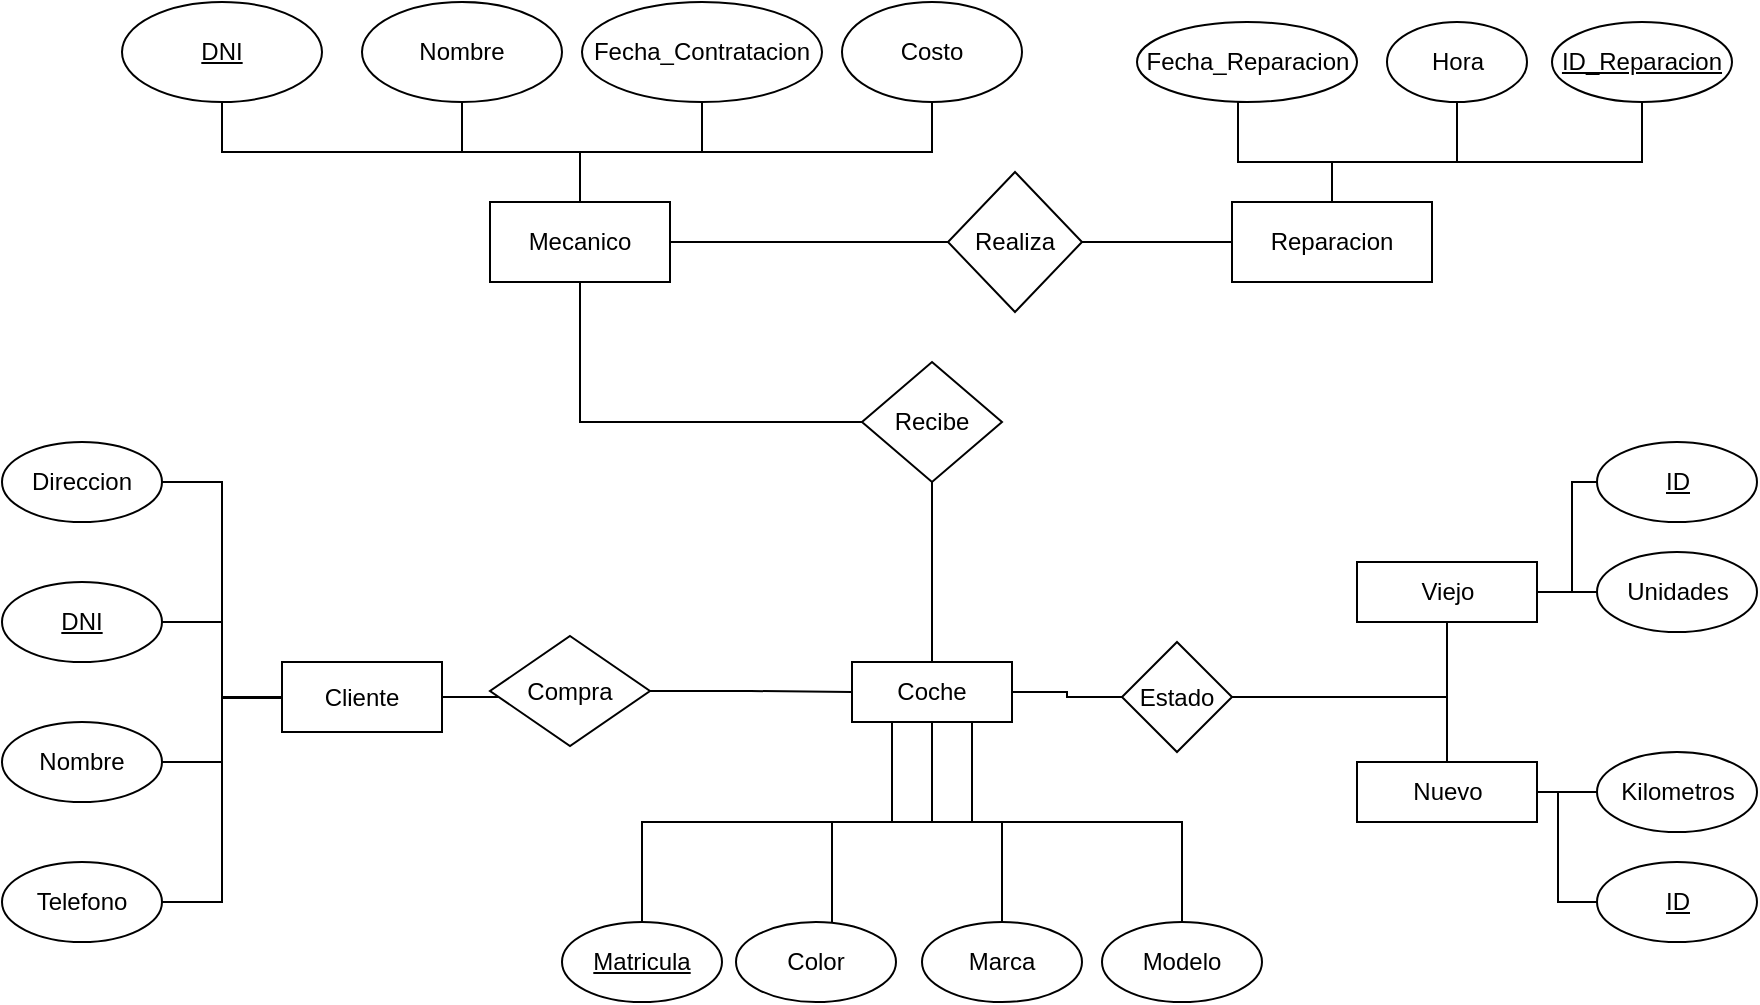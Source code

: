 <mxfile version="21.1.8" type="github">
  <diagram id="C5RBs43oDa-KdzZeNtuy" name="Page-1">
    <mxGraphModel dx="930" dy="1923" grid="1" gridSize="10" guides="1" tooltips="1" connect="1" arrows="1" fold="1" page="1" pageScale="1" pageWidth="827" pageHeight="1169" math="0" shadow="0">
      <root>
        <mxCell id="WIyWlLk6GJQsqaUBKTNV-0" />
        <mxCell id="WIyWlLk6GJQsqaUBKTNV-1" parent="WIyWlLk6GJQsqaUBKTNV-0" />
        <mxCell id="p7NQFmrpBCgKbN2gbEfo-41" style="edgeStyle=orthogonalEdgeStyle;rounded=0;orthogonalLoop=1;jettySize=auto;html=1;exitX=1;exitY=0.5;exitDx=0;exitDy=0;entryX=0.1;entryY=0.538;entryDx=0;entryDy=0;entryPerimeter=0;endArrow=none;endFill=0;" edge="1" parent="WIyWlLk6GJQsqaUBKTNV-1" source="p7NQFmrpBCgKbN2gbEfo-0" target="p7NQFmrpBCgKbN2gbEfo-5">
          <mxGeometry relative="1" as="geometry" />
        </mxCell>
        <mxCell id="p7NQFmrpBCgKbN2gbEfo-0" value="Cliente" style="rounded=0;whiteSpace=wrap;html=1;" vertex="1" parent="WIyWlLk6GJQsqaUBKTNV-1">
          <mxGeometry x="175" y="220" width="80" height="35" as="geometry" />
        </mxCell>
        <mxCell id="p7NQFmrpBCgKbN2gbEfo-31" style="edgeStyle=orthogonalEdgeStyle;rounded=0;orthogonalLoop=1;jettySize=auto;html=1;exitX=0.25;exitY=1;exitDx=0;exitDy=0;endArrow=none;endFill=0;" edge="1" parent="WIyWlLk6GJQsqaUBKTNV-1" source="p7NQFmrpBCgKbN2gbEfo-1" target="p7NQFmrpBCgKbN2gbEfo-25">
          <mxGeometry relative="1" as="geometry" />
        </mxCell>
        <mxCell id="p7NQFmrpBCgKbN2gbEfo-32" style="edgeStyle=orthogonalEdgeStyle;rounded=0;orthogonalLoop=1;jettySize=auto;html=1;exitX=0.5;exitY=1;exitDx=0;exitDy=0;entryX=0.675;entryY=0.075;entryDx=0;entryDy=0;entryPerimeter=0;endArrow=none;endFill=0;" edge="1" parent="WIyWlLk6GJQsqaUBKTNV-1" source="p7NQFmrpBCgKbN2gbEfo-1" target="p7NQFmrpBCgKbN2gbEfo-24">
          <mxGeometry relative="1" as="geometry">
            <Array as="points">
              <mxPoint x="500" y="300" />
              <mxPoint x="450" y="300" />
              <mxPoint x="450" y="363" />
              <mxPoint x="456" y="363" />
            </Array>
          </mxGeometry>
        </mxCell>
        <mxCell id="p7NQFmrpBCgKbN2gbEfo-33" style="edgeStyle=orthogonalEdgeStyle;rounded=0;orthogonalLoop=1;jettySize=auto;html=1;exitX=0.75;exitY=1;exitDx=0;exitDy=0;endArrow=none;endFill=0;" edge="1" parent="WIyWlLk6GJQsqaUBKTNV-1" source="p7NQFmrpBCgKbN2gbEfo-1" target="p7NQFmrpBCgKbN2gbEfo-27">
          <mxGeometry relative="1" as="geometry" />
        </mxCell>
        <mxCell id="p7NQFmrpBCgKbN2gbEfo-34" style="edgeStyle=orthogonalEdgeStyle;rounded=0;orthogonalLoop=1;jettySize=auto;html=1;exitX=0.5;exitY=1;exitDx=0;exitDy=0;endArrow=none;endFill=0;" edge="1" parent="WIyWlLk6GJQsqaUBKTNV-1" source="p7NQFmrpBCgKbN2gbEfo-1" target="p7NQFmrpBCgKbN2gbEfo-26">
          <mxGeometry relative="1" as="geometry" />
        </mxCell>
        <mxCell id="p7NQFmrpBCgKbN2gbEfo-66" style="edgeStyle=orthogonalEdgeStyle;rounded=0;orthogonalLoop=1;jettySize=auto;html=1;exitX=1;exitY=0.5;exitDx=0;exitDy=0;entryX=0;entryY=0.5;entryDx=0;entryDy=0;endArrow=none;endFill=0;" edge="1" parent="WIyWlLk6GJQsqaUBKTNV-1" source="p7NQFmrpBCgKbN2gbEfo-1" target="p7NQFmrpBCgKbN2gbEfo-62">
          <mxGeometry relative="1" as="geometry" />
        </mxCell>
        <mxCell id="p7NQFmrpBCgKbN2gbEfo-1" value="Coche" style="rounded=0;whiteSpace=wrap;html=1;" vertex="1" parent="WIyWlLk6GJQsqaUBKTNV-1">
          <mxGeometry x="460" y="220" width="80" height="30" as="geometry" />
        </mxCell>
        <mxCell id="p7NQFmrpBCgKbN2gbEfo-36" style="edgeStyle=orthogonalEdgeStyle;rounded=0;orthogonalLoop=1;jettySize=auto;html=1;exitX=1;exitY=0.25;exitDx=0;exitDy=0;endArrow=none;endFill=0;" edge="1" parent="WIyWlLk6GJQsqaUBKTNV-1" source="p7NQFmrpBCgKbN2gbEfo-2" target="p7NQFmrpBCgKbN2gbEfo-20">
          <mxGeometry relative="1" as="geometry">
            <Array as="points">
              <mxPoint x="802.5" y="285" />
            </Array>
          </mxGeometry>
        </mxCell>
        <mxCell id="p7NQFmrpBCgKbN2gbEfo-69" style="edgeStyle=orthogonalEdgeStyle;rounded=0;orthogonalLoop=1;jettySize=auto;html=1;exitX=1;exitY=0.5;exitDx=0;exitDy=0;entryX=0;entryY=0.5;entryDx=0;entryDy=0;endArrow=none;endFill=0;" edge="1" parent="WIyWlLk6GJQsqaUBKTNV-1" source="p7NQFmrpBCgKbN2gbEfo-2" target="p7NQFmrpBCgKbN2gbEfo-68">
          <mxGeometry relative="1" as="geometry">
            <Array as="points">
              <mxPoint x="813" y="285" />
              <mxPoint x="813" y="340" />
            </Array>
          </mxGeometry>
        </mxCell>
        <mxCell id="p7NQFmrpBCgKbN2gbEfo-2" value="Nuevo" style="rounded=0;whiteSpace=wrap;html=1;" vertex="1" parent="WIyWlLk6GJQsqaUBKTNV-1">
          <mxGeometry x="712.5" y="270" width="90" height="30" as="geometry" />
        </mxCell>
        <mxCell id="p7NQFmrpBCgKbN2gbEfo-35" style="edgeStyle=orthogonalEdgeStyle;rounded=0;orthogonalLoop=1;jettySize=auto;html=1;exitX=1;exitY=0.5;exitDx=0;exitDy=0;endArrow=none;endFill=0;" edge="1" parent="WIyWlLk6GJQsqaUBKTNV-1" source="p7NQFmrpBCgKbN2gbEfo-3" target="p7NQFmrpBCgKbN2gbEfo-19">
          <mxGeometry relative="1" as="geometry" />
        </mxCell>
        <mxCell id="p7NQFmrpBCgKbN2gbEfo-70" style="edgeStyle=orthogonalEdgeStyle;rounded=0;orthogonalLoop=1;jettySize=auto;html=1;exitX=1;exitY=0.5;exitDx=0;exitDy=0;entryX=0;entryY=0.5;entryDx=0;entryDy=0;endArrow=none;endFill=0;" edge="1" parent="WIyWlLk6GJQsqaUBKTNV-1" source="p7NQFmrpBCgKbN2gbEfo-3" target="p7NQFmrpBCgKbN2gbEfo-67">
          <mxGeometry relative="1" as="geometry">
            <Array as="points">
              <mxPoint x="820" y="185" />
              <mxPoint x="820" y="130" />
            </Array>
          </mxGeometry>
        </mxCell>
        <mxCell id="p7NQFmrpBCgKbN2gbEfo-3" value="Viejo" style="rounded=0;whiteSpace=wrap;html=1;" vertex="1" parent="WIyWlLk6GJQsqaUBKTNV-1">
          <mxGeometry x="712.5" y="170" width="90" height="30" as="geometry" />
        </mxCell>
        <mxCell id="p7NQFmrpBCgKbN2gbEfo-57" style="edgeStyle=orthogonalEdgeStyle;rounded=0;orthogonalLoop=1;jettySize=auto;html=1;exitX=1;exitY=0.5;exitDx=0;exitDy=0;entryX=0;entryY=0.5;entryDx=0;entryDy=0;endArrow=none;endFill=0;" edge="1" parent="WIyWlLk6GJQsqaUBKTNV-1" source="p7NQFmrpBCgKbN2gbEfo-4" target="p7NQFmrpBCgKbN2gbEfo-56">
          <mxGeometry relative="1" as="geometry" />
        </mxCell>
        <mxCell id="p7NQFmrpBCgKbN2gbEfo-4" value="Mecanico" style="rounded=0;whiteSpace=wrap;html=1;" vertex="1" parent="WIyWlLk6GJQsqaUBKTNV-1">
          <mxGeometry x="279" y="-10" width="90" height="40" as="geometry" />
        </mxCell>
        <mxCell id="p7NQFmrpBCgKbN2gbEfo-42" style="edgeStyle=orthogonalEdgeStyle;rounded=0;orthogonalLoop=1;jettySize=auto;html=1;exitX=1;exitY=0.5;exitDx=0;exitDy=0;endArrow=none;endFill=0;" edge="1" parent="WIyWlLk6GJQsqaUBKTNV-1" source="p7NQFmrpBCgKbN2gbEfo-5" target="p7NQFmrpBCgKbN2gbEfo-1">
          <mxGeometry relative="1" as="geometry" />
        </mxCell>
        <mxCell id="p7NQFmrpBCgKbN2gbEfo-5" value="Compra" style="rhombus;whiteSpace=wrap;html=1;" vertex="1" parent="WIyWlLk6GJQsqaUBKTNV-1">
          <mxGeometry x="279" y="207" width="80" height="55" as="geometry" />
        </mxCell>
        <mxCell id="p7NQFmrpBCgKbN2gbEfo-43" style="edgeStyle=orthogonalEdgeStyle;rounded=0;orthogonalLoop=1;jettySize=auto;html=1;exitX=0;exitY=0.5;exitDx=0;exitDy=0;entryX=0.5;entryY=1;entryDx=0;entryDy=0;endArrow=none;endFill=0;" edge="1" parent="WIyWlLk6GJQsqaUBKTNV-1" source="p7NQFmrpBCgKbN2gbEfo-6" target="p7NQFmrpBCgKbN2gbEfo-4">
          <mxGeometry relative="1" as="geometry" />
        </mxCell>
        <mxCell id="p7NQFmrpBCgKbN2gbEfo-44" style="edgeStyle=orthogonalEdgeStyle;rounded=0;orthogonalLoop=1;jettySize=auto;html=1;exitX=0.5;exitY=1;exitDx=0;exitDy=0;endArrow=none;endFill=0;" edge="1" parent="WIyWlLk6GJQsqaUBKTNV-1" source="p7NQFmrpBCgKbN2gbEfo-6" target="p7NQFmrpBCgKbN2gbEfo-1">
          <mxGeometry relative="1" as="geometry">
            <Array as="points">
              <mxPoint x="500" y="130" />
            </Array>
          </mxGeometry>
        </mxCell>
        <mxCell id="p7NQFmrpBCgKbN2gbEfo-6" value="Recibe" style="rhombus;whiteSpace=wrap;html=1;" vertex="1" parent="WIyWlLk6GJQsqaUBKTNV-1">
          <mxGeometry x="465" y="70" width="70" height="60" as="geometry" />
        </mxCell>
        <mxCell id="p7NQFmrpBCgKbN2gbEfo-38" style="edgeStyle=orthogonalEdgeStyle;rounded=0;orthogonalLoop=1;jettySize=auto;html=1;exitX=1;exitY=0.5;exitDx=0;exitDy=0;endArrow=none;endFill=0;" edge="1" parent="WIyWlLk6GJQsqaUBKTNV-1" source="p7NQFmrpBCgKbN2gbEfo-7" target="p7NQFmrpBCgKbN2gbEfo-0">
          <mxGeometry relative="1" as="geometry" />
        </mxCell>
        <mxCell id="p7NQFmrpBCgKbN2gbEfo-7" value="&lt;u&gt;DNI&lt;/u&gt;" style="ellipse;whiteSpace=wrap;html=1;" vertex="1" parent="WIyWlLk6GJQsqaUBKTNV-1">
          <mxGeometry x="35" y="180" width="80" height="40" as="geometry" />
        </mxCell>
        <mxCell id="p7NQFmrpBCgKbN2gbEfo-39" style="edgeStyle=orthogonalEdgeStyle;rounded=0;orthogonalLoop=1;jettySize=auto;html=1;exitX=1;exitY=0.5;exitDx=0;exitDy=0;endArrow=none;endFill=0;" edge="1" parent="WIyWlLk6GJQsqaUBKTNV-1" source="p7NQFmrpBCgKbN2gbEfo-8" target="p7NQFmrpBCgKbN2gbEfo-0">
          <mxGeometry relative="1" as="geometry" />
        </mxCell>
        <mxCell id="p7NQFmrpBCgKbN2gbEfo-8" value="Nombre" style="ellipse;whiteSpace=wrap;html=1;" vertex="1" parent="WIyWlLk6GJQsqaUBKTNV-1">
          <mxGeometry x="35" y="250" width="80" height="40" as="geometry" />
        </mxCell>
        <mxCell id="p7NQFmrpBCgKbN2gbEfo-45" style="edgeStyle=orthogonalEdgeStyle;rounded=0;orthogonalLoop=1;jettySize=auto;html=1;exitX=0.5;exitY=1;exitDx=0;exitDy=0;endArrow=none;endFill=0;" edge="1" parent="WIyWlLk6GJQsqaUBKTNV-1" source="p7NQFmrpBCgKbN2gbEfo-9" target="p7NQFmrpBCgKbN2gbEfo-4">
          <mxGeometry relative="1" as="geometry" />
        </mxCell>
        <mxCell id="p7NQFmrpBCgKbN2gbEfo-9" value="DNI" style="ellipse;whiteSpace=wrap;html=1;fontStyle=4" vertex="1" parent="WIyWlLk6GJQsqaUBKTNV-1">
          <mxGeometry x="95" y="-110" width="100" height="50" as="geometry" />
        </mxCell>
        <mxCell id="p7NQFmrpBCgKbN2gbEfo-48" style="edgeStyle=orthogonalEdgeStyle;rounded=0;orthogonalLoop=1;jettySize=auto;html=1;exitX=0.5;exitY=1;exitDx=0;exitDy=0;endArrow=none;endFill=0;" edge="1" parent="WIyWlLk6GJQsqaUBKTNV-1" source="p7NQFmrpBCgKbN2gbEfo-13" target="p7NQFmrpBCgKbN2gbEfo-4">
          <mxGeometry relative="1" as="geometry" />
        </mxCell>
        <mxCell id="p7NQFmrpBCgKbN2gbEfo-13" value="Costo" style="ellipse;whiteSpace=wrap;html=1;" vertex="1" parent="WIyWlLk6GJQsqaUBKTNV-1">
          <mxGeometry x="455" y="-110" width="90" height="50" as="geometry" />
        </mxCell>
        <mxCell id="p7NQFmrpBCgKbN2gbEfo-47" style="edgeStyle=orthogonalEdgeStyle;rounded=0;orthogonalLoop=1;jettySize=auto;html=1;exitX=0.5;exitY=1;exitDx=0;exitDy=0;endArrow=none;endFill=0;" edge="1" parent="WIyWlLk6GJQsqaUBKTNV-1" source="p7NQFmrpBCgKbN2gbEfo-14" target="p7NQFmrpBCgKbN2gbEfo-4">
          <mxGeometry relative="1" as="geometry" />
        </mxCell>
        <mxCell id="p7NQFmrpBCgKbN2gbEfo-14" value="Fecha_Contratacion" style="ellipse;whiteSpace=wrap;html=1;" vertex="1" parent="WIyWlLk6GJQsqaUBKTNV-1">
          <mxGeometry x="325" y="-110" width="120" height="50" as="geometry" />
        </mxCell>
        <mxCell id="p7NQFmrpBCgKbN2gbEfo-46" style="edgeStyle=orthogonalEdgeStyle;rounded=0;orthogonalLoop=1;jettySize=auto;html=1;exitX=0.5;exitY=1;exitDx=0;exitDy=0;endArrow=none;endFill=0;" edge="1" parent="WIyWlLk6GJQsqaUBKTNV-1" source="p7NQFmrpBCgKbN2gbEfo-15" target="p7NQFmrpBCgKbN2gbEfo-4">
          <mxGeometry relative="1" as="geometry" />
        </mxCell>
        <mxCell id="p7NQFmrpBCgKbN2gbEfo-15" value="Nombre" style="ellipse;whiteSpace=wrap;html=1;" vertex="1" parent="WIyWlLk6GJQsqaUBKTNV-1">
          <mxGeometry x="215" y="-110" width="100" height="50" as="geometry" />
        </mxCell>
        <mxCell id="p7NQFmrpBCgKbN2gbEfo-19" value="Unidades" style="ellipse;whiteSpace=wrap;html=1;" vertex="1" parent="WIyWlLk6GJQsqaUBKTNV-1">
          <mxGeometry x="832.5" y="165" width="80" height="40" as="geometry" />
        </mxCell>
        <mxCell id="p7NQFmrpBCgKbN2gbEfo-20" value="Kilometros" style="ellipse;whiteSpace=wrap;html=1;" vertex="1" parent="WIyWlLk6GJQsqaUBKTNV-1">
          <mxGeometry x="832.5" y="265" width="80" height="40" as="geometry" />
        </mxCell>
        <mxCell id="p7NQFmrpBCgKbN2gbEfo-21" value="Fecha_Reparacion" style="ellipse;whiteSpace=wrap;html=1;" vertex="1" parent="WIyWlLk6GJQsqaUBKTNV-1">
          <mxGeometry x="602.5" y="-100" width="110" height="40" as="geometry" />
        </mxCell>
        <mxCell id="p7NQFmrpBCgKbN2gbEfo-22" value="Hora" style="ellipse;whiteSpace=wrap;html=1;" vertex="1" parent="WIyWlLk6GJQsqaUBKTNV-1">
          <mxGeometry x="727.5" y="-100" width="70" height="40" as="geometry" />
        </mxCell>
        <mxCell id="p7NQFmrpBCgKbN2gbEfo-24" value="Color" style="ellipse;whiteSpace=wrap;html=1;" vertex="1" parent="WIyWlLk6GJQsqaUBKTNV-1">
          <mxGeometry x="402" y="350" width="80" height="40" as="geometry" />
        </mxCell>
        <mxCell id="p7NQFmrpBCgKbN2gbEfo-25" value="Matricula" style="ellipse;whiteSpace=wrap;html=1;fontStyle=4" vertex="1" parent="WIyWlLk6GJQsqaUBKTNV-1">
          <mxGeometry x="315" y="350" width="80" height="40" as="geometry" />
        </mxCell>
        <mxCell id="p7NQFmrpBCgKbN2gbEfo-26" value="Modelo" style="ellipse;whiteSpace=wrap;html=1;" vertex="1" parent="WIyWlLk6GJQsqaUBKTNV-1">
          <mxGeometry x="585" y="350" width="80" height="40" as="geometry" />
        </mxCell>
        <mxCell id="p7NQFmrpBCgKbN2gbEfo-27" value="Marca" style="ellipse;whiteSpace=wrap;html=1;" vertex="1" parent="WIyWlLk6GJQsqaUBKTNV-1">
          <mxGeometry x="495" y="350" width="80" height="40" as="geometry" />
        </mxCell>
        <mxCell id="p7NQFmrpBCgKbN2gbEfo-40" style="edgeStyle=orthogonalEdgeStyle;rounded=0;orthogonalLoop=1;jettySize=auto;html=1;exitX=1;exitY=0.5;exitDx=0;exitDy=0;endArrow=none;endFill=0;" edge="1" parent="WIyWlLk6GJQsqaUBKTNV-1" source="p7NQFmrpBCgKbN2gbEfo-28" target="p7NQFmrpBCgKbN2gbEfo-0">
          <mxGeometry relative="1" as="geometry">
            <Array as="points">
              <mxPoint x="145" y="340" />
              <mxPoint x="145" y="238" />
            </Array>
          </mxGeometry>
        </mxCell>
        <mxCell id="p7NQFmrpBCgKbN2gbEfo-28" value="Telefono" style="ellipse;whiteSpace=wrap;html=1;" vertex="1" parent="WIyWlLk6GJQsqaUBKTNV-1">
          <mxGeometry x="35" y="320" width="80" height="40" as="geometry" />
        </mxCell>
        <mxCell id="p7NQFmrpBCgKbN2gbEfo-37" style="edgeStyle=orthogonalEdgeStyle;rounded=0;orthogonalLoop=1;jettySize=auto;html=1;exitX=1;exitY=0.5;exitDx=0;exitDy=0;entryX=0;entryY=0.5;entryDx=0;entryDy=0;endArrow=none;endFill=0;" edge="1" parent="WIyWlLk6GJQsqaUBKTNV-1" source="p7NQFmrpBCgKbN2gbEfo-29" target="p7NQFmrpBCgKbN2gbEfo-0">
          <mxGeometry relative="1" as="geometry" />
        </mxCell>
        <mxCell id="p7NQFmrpBCgKbN2gbEfo-29" value="Direccion" style="ellipse;whiteSpace=wrap;html=1;" vertex="1" parent="WIyWlLk6GJQsqaUBKTNV-1">
          <mxGeometry x="35" y="110" width="80" height="40" as="geometry" />
        </mxCell>
        <mxCell id="p7NQFmrpBCgKbN2gbEfo-54" style="edgeStyle=orthogonalEdgeStyle;rounded=0;orthogonalLoop=1;jettySize=auto;html=1;exitX=0.5;exitY=0;exitDx=0;exitDy=0;entryX=0.5;entryY=1;entryDx=0;entryDy=0;endArrow=none;endFill=0;" edge="1" parent="WIyWlLk6GJQsqaUBKTNV-1" source="p7NQFmrpBCgKbN2gbEfo-52" target="p7NQFmrpBCgKbN2gbEfo-21">
          <mxGeometry relative="1" as="geometry">
            <Array as="points">
              <mxPoint x="700" y="-30" />
              <mxPoint x="653" y="-30" />
              <mxPoint x="653" y="-60" />
            </Array>
          </mxGeometry>
        </mxCell>
        <mxCell id="p7NQFmrpBCgKbN2gbEfo-55" style="edgeStyle=orthogonalEdgeStyle;rounded=0;orthogonalLoop=1;jettySize=auto;html=1;exitX=0.5;exitY=0;exitDx=0;exitDy=0;entryX=0.5;entryY=1;entryDx=0;entryDy=0;endArrow=none;endFill=0;" edge="1" parent="WIyWlLk6GJQsqaUBKTNV-1" source="p7NQFmrpBCgKbN2gbEfo-52" target="p7NQFmrpBCgKbN2gbEfo-22">
          <mxGeometry relative="1" as="geometry">
            <Array as="points">
              <mxPoint x="700" y="-30" />
              <mxPoint x="763" y="-30" />
            </Array>
          </mxGeometry>
        </mxCell>
        <mxCell id="p7NQFmrpBCgKbN2gbEfo-61" style="edgeStyle=orthogonalEdgeStyle;rounded=0;orthogonalLoop=1;jettySize=auto;html=1;exitX=0.5;exitY=0;exitDx=0;exitDy=0;entryX=0.5;entryY=1;entryDx=0;entryDy=0;endArrow=none;endFill=0;" edge="1" parent="WIyWlLk6GJQsqaUBKTNV-1" source="p7NQFmrpBCgKbN2gbEfo-52" target="p7NQFmrpBCgKbN2gbEfo-59">
          <mxGeometry relative="1" as="geometry">
            <Array as="points">
              <mxPoint x="700" y="-30" />
              <mxPoint x="855" y="-30" />
            </Array>
          </mxGeometry>
        </mxCell>
        <mxCell id="p7NQFmrpBCgKbN2gbEfo-52" value="Reparacion" style="rounded=0;whiteSpace=wrap;html=1;" vertex="1" parent="WIyWlLk6GJQsqaUBKTNV-1">
          <mxGeometry x="650" y="-10" width="100" height="40" as="geometry" />
        </mxCell>
        <mxCell id="p7NQFmrpBCgKbN2gbEfo-58" style="edgeStyle=orthogonalEdgeStyle;rounded=0;orthogonalLoop=1;jettySize=auto;html=1;exitX=1;exitY=0.5;exitDx=0;exitDy=0;endArrow=none;endFill=0;" edge="1" parent="WIyWlLk6GJQsqaUBKTNV-1" source="p7NQFmrpBCgKbN2gbEfo-56" target="p7NQFmrpBCgKbN2gbEfo-52">
          <mxGeometry relative="1" as="geometry" />
        </mxCell>
        <mxCell id="p7NQFmrpBCgKbN2gbEfo-56" value="Realiza" style="rhombus;whiteSpace=wrap;html=1;" vertex="1" parent="WIyWlLk6GJQsqaUBKTNV-1">
          <mxGeometry x="508" y="-25" width="67" height="70" as="geometry" />
        </mxCell>
        <mxCell id="p7NQFmrpBCgKbN2gbEfo-59" value="ID_Reparacion" style="ellipse;whiteSpace=wrap;html=1;fontStyle=4" vertex="1" parent="WIyWlLk6GJQsqaUBKTNV-1">
          <mxGeometry x="810" y="-100" width="90" height="40" as="geometry" />
        </mxCell>
        <mxCell id="p7NQFmrpBCgKbN2gbEfo-64" value="" style="edgeStyle=orthogonalEdgeStyle;rounded=0;orthogonalLoop=1;jettySize=auto;html=1;endArrow=none;endFill=0;" edge="1" parent="WIyWlLk6GJQsqaUBKTNV-1" source="p7NQFmrpBCgKbN2gbEfo-62" target="p7NQFmrpBCgKbN2gbEfo-3">
          <mxGeometry relative="1" as="geometry" />
        </mxCell>
        <mxCell id="p7NQFmrpBCgKbN2gbEfo-65" style="edgeStyle=orthogonalEdgeStyle;rounded=0;orthogonalLoop=1;jettySize=auto;html=1;exitX=1;exitY=0.5;exitDx=0;exitDy=0;endArrow=none;endFill=0;" edge="1" parent="WIyWlLk6GJQsqaUBKTNV-1" source="p7NQFmrpBCgKbN2gbEfo-62" target="p7NQFmrpBCgKbN2gbEfo-2">
          <mxGeometry relative="1" as="geometry" />
        </mxCell>
        <mxCell id="p7NQFmrpBCgKbN2gbEfo-62" value="Estado" style="rhombus;whiteSpace=wrap;html=1;" vertex="1" parent="WIyWlLk6GJQsqaUBKTNV-1">
          <mxGeometry x="595" y="210" width="55" height="55" as="geometry" />
        </mxCell>
        <mxCell id="p7NQFmrpBCgKbN2gbEfo-67" value="ID" style="ellipse;whiteSpace=wrap;html=1;fontStyle=4" vertex="1" parent="WIyWlLk6GJQsqaUBKTNV-1">
          <mxGeometry x="832.5" y="110" width="80" height="40" as="geometry" />
        </mxCell>
        <mxCell id="p7NQFmrpBCgKbN2gbEfo-68" value="ID" style="ellipse;whiteSpace=wrap;html=1;fontStyle=4" vertex="1" parent="WIyWlLk6GJQsqaUBKTNV-1">
          <mxGeometry x="832.5" y="320" width="80" height="40" as="geometry" />
        </mxCell>
      </root>
    </mxGraphModel>
  </diagram>
</mxfile>
